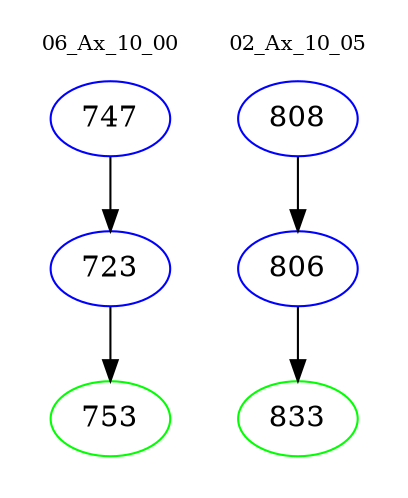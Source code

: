 digraph{
subgraph cluster_0 {
color = white
label = "06_Ax_10_00";
fontsize=10;
T0_747 [label="747", color="blue"]
T0_747 -> T0_723 [color="black"]
T0_723 [label="723", color="blue"]
T0_723 -> T0_753 [color="black"]
T0_753 [label="753", color="green"]
}
subgraph cluster_1 {
color = white
label = "02_Ax_10_05";
fontsize=10;
T1_808 [label="808", color="blue"]
T1_808 -> T1_806 [color="black"]
T1_806 [label="806", color="blue"]
T1_806 -> T1_833 [color="black"]
T1_833 [label="833", color="green"]
}
}
